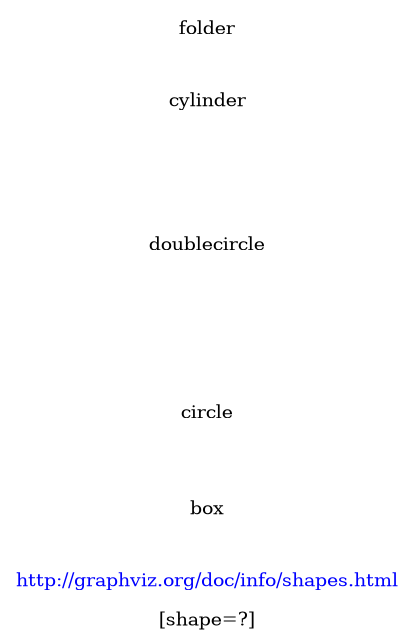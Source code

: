@startuml
digraph G {
     
  bgcolor="transparent"
  node[style=filled color=white]
     
     

 rankdir=LR

 title[shape=none fontcolor=blue
 label="http://graphviz.org/doc/info/shapes.html"
 URL="http://graphviz.org/doc/info/shapes.html"
 ]

 label = "[shape=?]"
 box          [shape=box]
 circle       [shape=circle]
 doublecircle [shape=doublecircle]
 cylinder     [shape=cylinder]
 folder       [shape=folder]

}

@enduml
